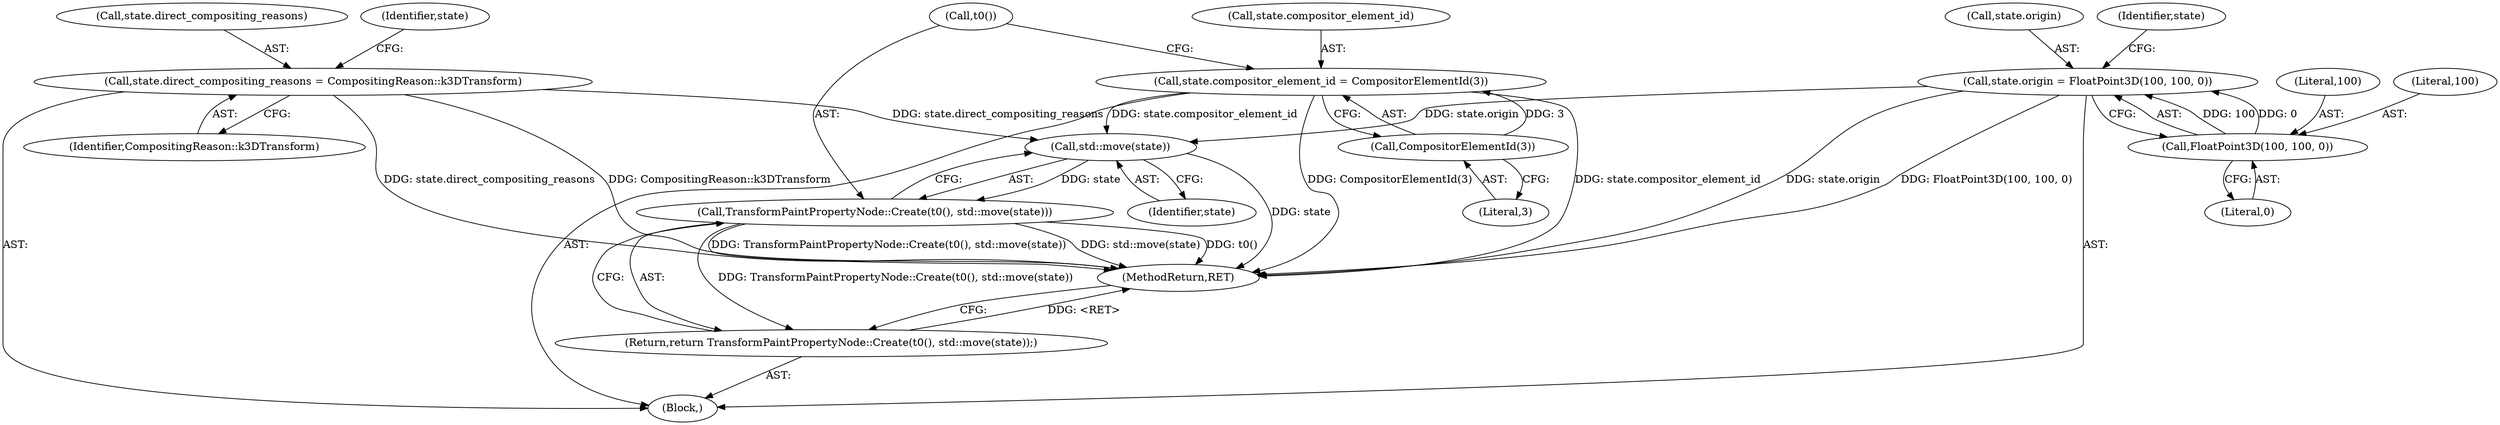 digraph "0_Chrome_f911e11e7f6b5c0d6f5ee694a9871de6619889f7_27@API" {
"1000127" [label="(Call,std::move(state))"];
"1000113" [label="(Call,state.direct_compositing_reasons = CompositingReason::k3DTransform)"];
"1000118" [label="(Call,state.compositor_element_id = CompositorElementId(3))"];
"1000122" [label="(Call,CompositorElementId(3))"];
"1000105" [label="(Call,state.origin = FloatPoint3D(100, 100, 0))"];
"1000109" [label="(Call,FloatPoint3D(100, 100, 0))"];
"1000125" [label="(Call,TransformPaintPropertyNode::Create(t0(), std::move(state)))"];
"1000124" [label="(Return,return TransformPaintPropertyNode::Create(t0(), std::move(state));)"];
"1000101" [label="(Block,)"];
"1000117" [label="(Identifier,CompositingReason::k3DTransform)"];
"1000119" [label="(Call,state.compositor_element_id)"];
"1000105" [label="(Call,state.origin = FloatPoint3D(100, 100, 0))"];
"1000110" [label="(Literal,100)"];
"1000115" [label="(Identifier,state)"];
"1000123" [label="(Literal,3)"];
"1000118" [label="(Call,state.compositor_element_id = CompositorElementId(3))"];
"1000129" [label="(MethodReturn,RET)"];
"1000113" [label="(Call,state.direct_compositing_reasons = CompositingReason::k3DTransform)"];
"1000111" [label="(Literal,100)"];
"1000106" [label="(Call,state.origin)"];
"1000112" [label="(Literal,0)"];
"1000122" [label="(Call,CompositorElementId(3))"];
"1000128" [label="(Identifier,state)"];
"1000126" [label="(Call,t0())"];
"1000125" [label="(Call,TransformPaintPropertyNode::Create(t0(), std::move(state)))"];
"1000120" [label="(Identifier,state)"];
"1000127" [label="(Call,std::move(state))"];
"1000114" [label="(Call,state.direct_compositing_reasons)"];
"1000109" [label="(Call,FloatPoint3D(100, 100, 0))"];
"1000124" [label="(Return,return TransformPaintPropertyNode::Create(t0(), std::move(state));)"];
"1000127" -> "1000125"  [label="AST: "];
"1000127" -> "1000128"  [label="CFG: "];
"1000128" -> "1000127"  [label="AST: "];
"1000125" -> "1000127"  [label="CFG: "];
"1000127" -> "1000129"  [label="DDG: state"];
"1000127" -> "1000125"  [label="DDG: state"];
"1000113" -> "1000127"  [label="DDG: state.direct_compositing_reasons"];
"1000118" -> "1000127"  [label="DDG: state.compositor_element_id"];
"1000105" -> "1000127"  [label="DDG: state.origin"];
"1000113" -> "1000101"  [label="AST: "];
"1000113" -> "1000117"  [label="CFG: "];
"1000114" -> "1000113"  [label="AST: "];
"1000117" -> "1000113"  [label="AST: "];
"1000120" -> "1000113"  [label="CFG: "];
"1000113" -> "1000129"  [label="DDG: CompositingReason::k3DTransform"];
"1000113" -> "1000129"  [label="DDG: state.direct_compositing_reasons"];
"1000118" -> "1000101"  [label="AST: "];
"1000118" -> "1000122"  [label="CFG: "];
"1000119" -> "1000118"  [label="AST: "];
"1000122" -> "1000118"  [label="AST: "];
"1000126" -> "1000118"  [label="CFG: "];
"1000118" -> "1000129"  [label="DDG: CompositorElementId(3)"];
"1000118" -> "1000129"  [label="DDG: state.compositor_element_id"];
"1000122" -> "1000118"  [label="DDG: 3"];
"1000122" -> "1000123"  [label="CFG: "];
"1000123" -> "1000122"  [label="AST: "];
"1000105" -> "1000101"  [label="AST: "];
"1000105" -> "1000109"  [label="CFG: "];
"1000106" -> "1000105"  [label="AST: "];
"1000109" -> "1000105"  [label="AST: "];
"1000115" -> "1000105"  [label="CFG: "];
"1000105" -> "1000129"  [label="DDG: state.origin"];
"1000105" -> "1000129"  [label="DDG: FloatPoint3D(100, 100, 0)"];
"1000109" -> "1000105"  [label="DDG: 100"];
"1000109" -> "1000105"  [label="DDG: 0"];
"1000109" -> "1000112"  [label="CFG: "];
"1000110" -> "1000109"  [label="AST: "];
"1000111" -> "1000109"  [label="AST: "];
"1000112" -> "1000109"  [label="AST: "];
"1000125" -> "1000124"  [label="AST: "];
"1000126" -> "1000125"  [label="AST: "];
"1000124" -> "1000125"  [label="CFG: "];
"1000125" -> "1000129"  [label="DDG: t0()"];
"1000125" -> "1000129"  [label="DDG: TransformPaintPropertyNode::Create(t0(), std::move(state))"];
"1000125" -> "1000129"  [label="DDG: std::move(state)"];
"1000125" -> "1000124"  [label="DDG: TransformPaintPropertyNode::Create(t0(), std::move(state))"];
"1000124" -> "1000101"  [label="AST: "];
"1000129" -> "1000124"  [label="CFG: "];
"1000124" -> "1000129"  [label="DDG: <RET>"];
}
